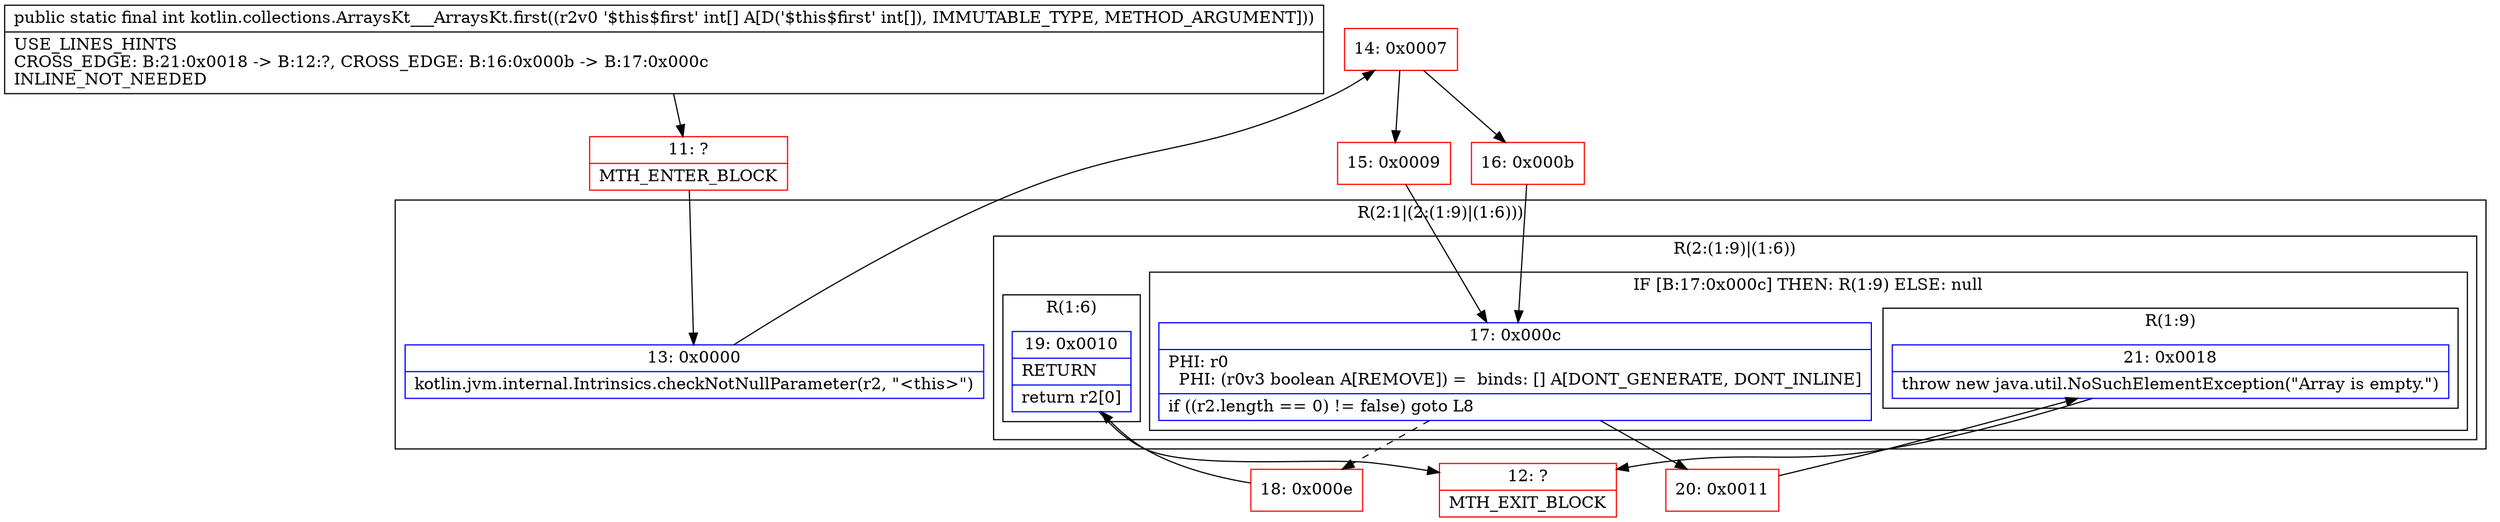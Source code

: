 digraph "CFG forkotlin.collections.ArraysKt___ArraysKt.first([I)I" {
subgraph cluster_Region_1939593046 {
label = "R(2:1|(2:(1:9)|(1:6)))";
node [shape=record,color=blue];
Node_13 [shape=record,label="{13\:\ 0x0000|kotlin.jvm.internal.Intrinsics.checkNotNullParameter(r2, \"\<this\>\")\l}"];
subgraph cluster_Region_1676011036 {
label = "R(2:(1:9)|(1:6))";
node [shape=record,color=blue];
subgraph cluster_IfRegion_41163922 {
label = "IF [B:17:0x000c] THEN: R(1:9) ELSE: null";
node [shape=record,color=blue];
Node_17 [shape=record,label="{17\:\ 0x000c|PHI: r0 \l  PHI: (r0v3 boolean A[REMOVE]) =  binds: [] A[DONT_GENERATE, DONT_INLINE]\l|if ((r2.length == 0) != false) goto L8\l}"];
subgraph cluster_Region_59718509 {
label = "R(1:9)";
node [shape=record,color=blue];
Node_21 [shape=record,label="{21\:\ 0x0018|throw new java.util.NoSuchElementException(\"Array is empty.\")\l}"];
}
}
subgraph cluster_Region_771980589 {
label = "R(1:6)";
node [shape=record,color=blue];
Node_19 [shape=record,label="{19\:\ 0x0010|RETURN\l|return r2[0]\l}"];
}
}
}
Node_11 [shape=record,color=red,label="{11\:\ ?|MTH_ENTER_BLOCK\l}"];
Node_14 [shape=record,color=red,label="{14\:\ 0x0007}"];
Node_15 [shape=record,color=red,label="{15\:\ 0x0009}"];
Node_18 [shape=record,color=red,label="{18\:\ 0x000e}"];
Node_12 [shape=record,color=red,label="{12\:\ ?|MTH_EXIT_BLOCK\l}"];
Node_20 [shape=record,color=red,label="{20\:\ 0x0011}"];
Node_16 [shape=record,color=red,label="{16\:\ 0x000b}"];
MethodNode[shape=record,label="{public static final int kotlin.collections.ArraysKt___ArraysKt.first((r2v0 '$this$first' int[] A[D('$this$first' int[]), IMMUTABLE_TYPE, METHOD_ARGUMENT]))  | USE_LINES_HINTS\lCROSS_EDGE: B:21:0x0018 \-\> B:12:?, CROSS_EDGE: B:16:0x000b \-\> B:17:0x000c\lINLINE_NOT_NEEDED\l}"];
MethodNode -> Node_11;Node_13 -> Node_14;
Node_17 -> Node_18[style=dashed];
Node_17 -> Node_20;
Node_21 -> Node_12;
Node_19 -> Node_12;
Node_11 -> Node_13;
Node_14 -> Node_15;
Node_14 -> Node_16;
Node_15 -> Node_17;
Node_18 -> Node_19;
Node_20 -> Node_21;
Node_16 -> Node_17;
}

